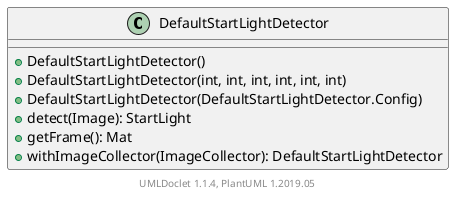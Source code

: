 @startuml

    class DefaultStartLightDetector [[DefaultStartLightDetector.html]] {
        +DefaultStartLightDetector()
        +DefaultStartLightDetector(int, int, int, int, int, int)
        +DefaultStartLightDetector(DefaultStartLightDetector.Config)
        +detect(Image): StartLight
        +getFrame(): Mat
        +withImageCollector(ImageCollector): DefaultStartLightDetector
    }


    center footer UMLDoclet 1.1.4, PlantUML 1.2019.05
@enduml
